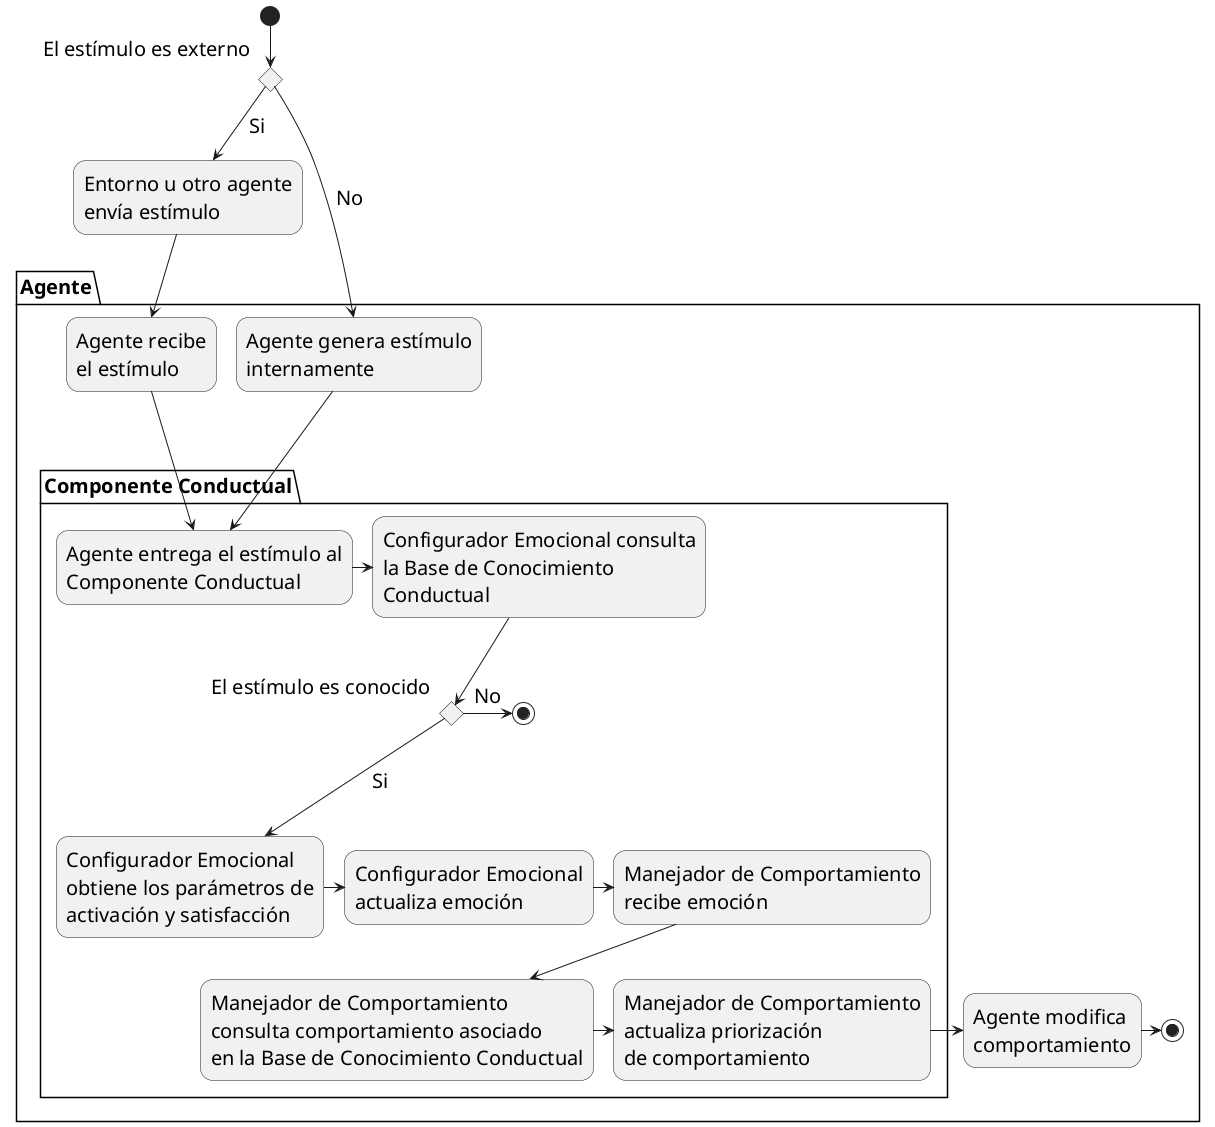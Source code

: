 @startuml

skinparam defaultFontSize 20

(*) --> if "El estímulo es externo" as IFEXTERNO then
-->[Si] "Entorno u otro agente
envía estímulo" as PA1
endif

partition Agente {

  PA1 --> "Agente recibe
  el estímulo" as PA2

  IFEXTERNO -->[No] "Agente genera estímulo
  internamente" as PB1

  partition "Componente Conductual" {
    PA2 ---> "Agente entrega el estímulo al
    Componente Conductual" as P3

    PB1 ---> P3

    P3 -> "Configurador Emocional consulta
    la Base de Conocimiento
    Conductual" as P4

    P4 ---> if "El estímulo es conocido" then
    --->[Si] "Configurador Emocional
    obtiene los parámetros de
    activación y satisfacción" as P5
    else
    -r->[No] (*)
    endif


    P5 -R-> "Configurador Emocional
    actualiza emoción" as P6

    P6 -r-> "Manejador de Comportamiento
    recibe emoción" as P7
    P7 -d-> "Manejador de Comportamiento
    consulta comportamiento asociado
    en la Base de Conocimiento Conductual" as P8
    P8 -r-> "Manejador de Comportamiento
    actualiza priorización
    de comportamiento" as P9
  }

  P9 -> "Agente modifica
  comportamiento" as P10

  P10-> (*top)
}
@enduml
